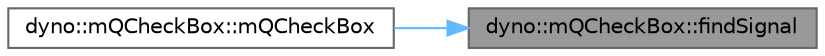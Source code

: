 digraph "dyno::mQCheckBox::findSignal"
{
 // LATEX_PDF_SIZE
  bgcolor="transparent";
  edge [fontname=Helvetica,fontsize=10,labelfontname=Helvetica,labelfontsize=10];
  node [fontname=Helvetica,fontsize=10,shape=box,height=0.2,width=0.4];
  rankdir="RL";
  Node1 [id="Node000001",label="dyno::mQCheckBox::findSignal",height=0.2,width=0.4,color="gray40", fillcolor="grey60", style="filled", fontcolor="black",tooltip=" "];
  Node1 -> Node2 [id="edge1_Node000001_Node000002",dir="back",color="steelblue1",style="solid",tooltip=" "];
  Node2 [id="Node000002",label="dyno::mQCheckBox::mQCheckBox",height=0.2,width=0.4,color="grey40", fillcolor="white", style="filled",URL="$classdyno_1_1m_q_check_box.html#a0e29d1c6c12272ccd3ad4d2ce2bd4745",tooltip=" "];
}
